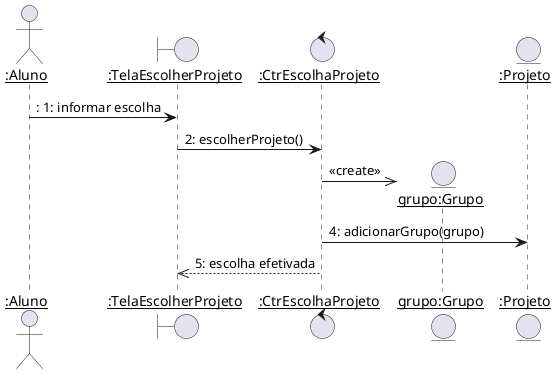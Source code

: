 @startuml
skinparam sequenceParticipant underline

actor ":Aluno" as Aluno
boundary ":TelaEscolherProjeto" as TelaEscolherProjeto
control ":CtrEscolhaProjeto" as CtrEscolhaProjeto
entity "grupo:Grupo" as Grupo
entity ":Projeto" as Projeto

Aluno -> TelaEscolherProjeto: : 1: informar escolha
TelaEscolherProjeto -> CtrEscolhaProjeto : 2: escolherProjeto()
CtrEscolhaProjeto ->> Grupo ** : <<create>>
CtrEscolhaProjeto -> Projeto : 4: adicionarGrupo(grupo)
TelaEscolherProjeto <<-- CtrEscolhaProjeto : 5: escolha efetivada
@enduml

